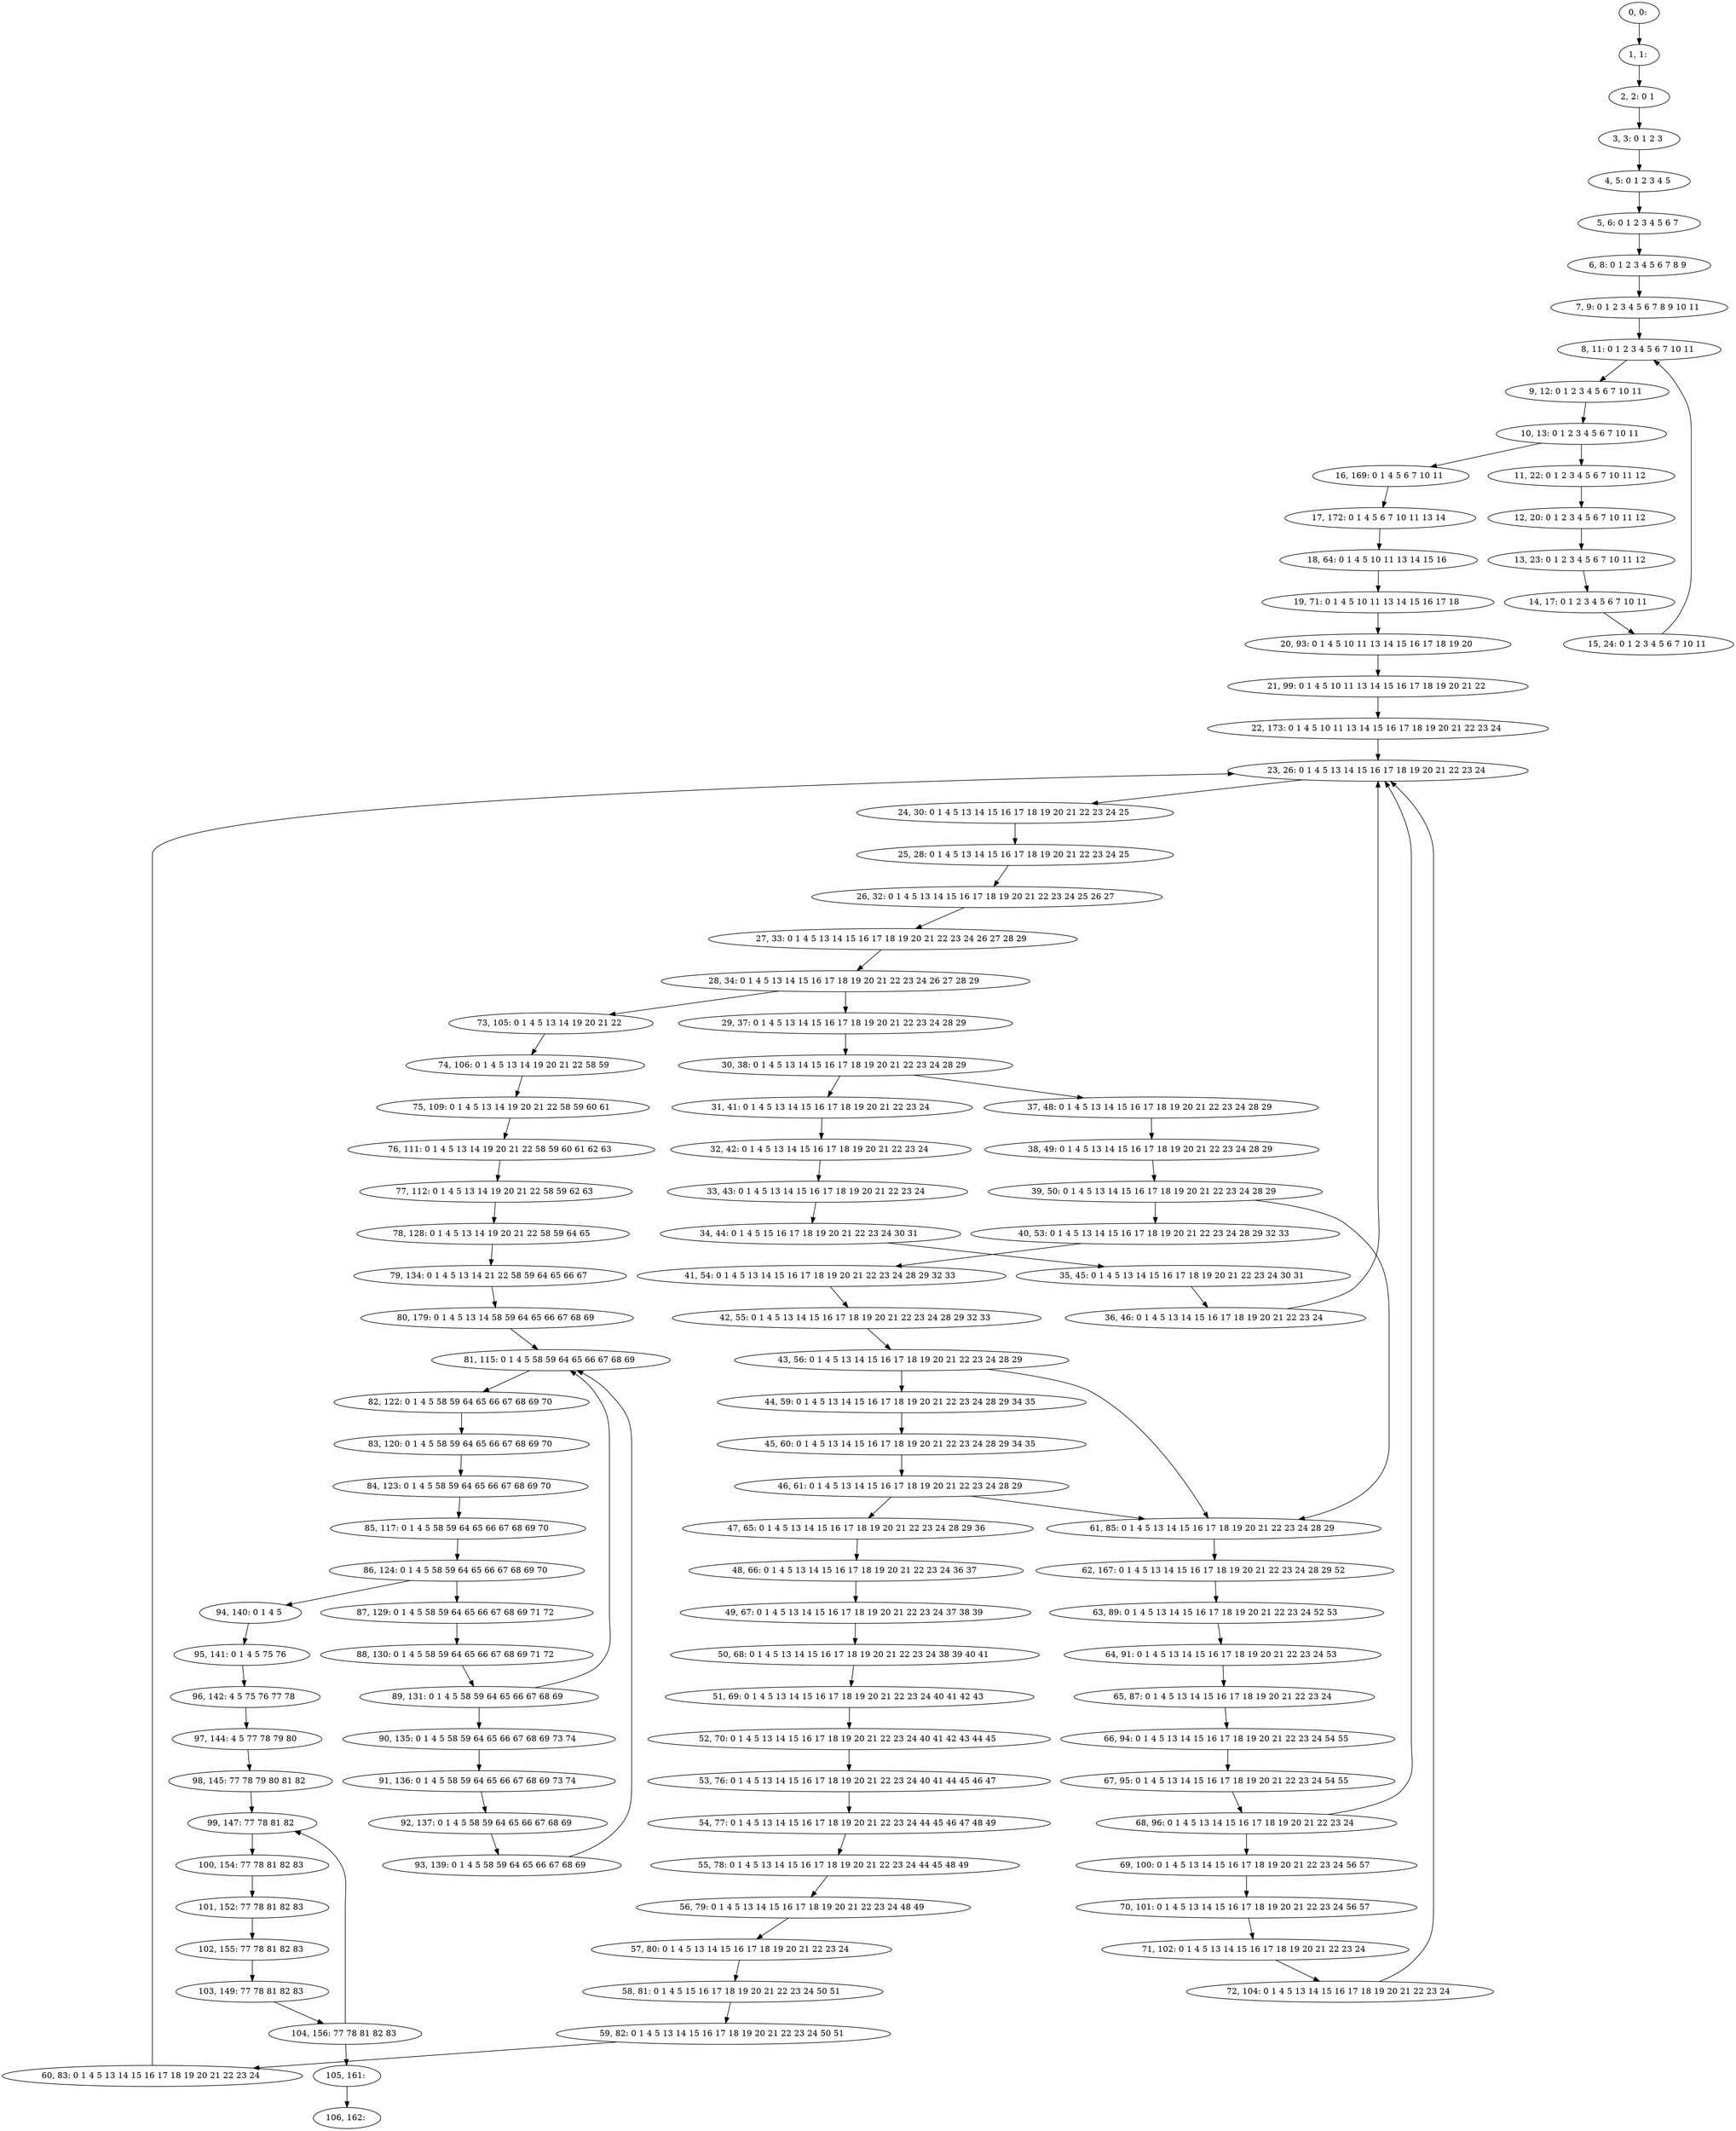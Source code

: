 digraph G {
0[label="0, 0: "];
1[label="1, 1: "];
2[label="2, 2: 0 1 "];
3[label="3, 3: 0 1 2 3 "];
4[label="4, 5: 0 1 2 3 4 5 "];
5[label="5, 6: 0 1 2 3 4 5 6 7 "];
6[label="6, 8: 0 1 2 3 4 5 6 7 8 9 "];
7[label="7, 9: 0 1 2 3 4 5 6 7 8 9 10 11 "];
8[label="8, 11: 0 1 2 3 4 5 6 7 10 11 "];
9[label="9, 12: 0 1 2 3 4 5 6 7 10 11 "];
10[label="10, 13: 0 1 2 3 4 5 6 7 10 11 "];
11[label="11, 22: 0 1 2 3 4 5 6 7 10 11 12 "];
12[label="12, 20: 0 1 2 3 4 5 6 7 10 11 12 "];
13[label="13, 23: 0 1 2 3 4 5 6 7 10 11 12 "];
14[label="14, 17: 0 1 2 3 4 5 6 7 10 11 "];
15[label="15, 24: 0 1 2 3 4 5 6 7 10 11 "];
16[label="16, 169: 0 1 4 5 6 7 10 11 "];
17[label="17, 172: 0 1 4 5 6 7 10 11 13 14 "];
18[label="18, 64: 0 1 4 5 10 11 13 14 15 16 "];
19[label="19, 71: 0 1 4 5 10 11 13 14 15 16 17 18 "];
20[label="20, 93: 0 1 4 5 10 11 13 14 15 16 17 18 19 20 "];
21[label="21, 99: 0 1 4 5 10 11 13 14 15 16 17 18 19 20 21 22 "];
22[label="22, 173: 0 1 4 5 10 11 13 14 15 16 17 18 19 20 21 22 23 24 "];
23[label="23, 26: 0 1 4 5 13 14 15 16 17 18 19 20 21 22 23 24 "];
24[label="24, 30: 0 1 4 5 13 14 15 16 17 18 19 20 21 22 23 24 25 "];
25[label="25, 28: 0 1 4 5 13 14 15 16 17 18 19 20 21 22 23 24 25 "];
26[label="26, 32: 0 1 4 5 13 14 15 16 17 18 19 20 21 22 23 24 25 26 27 "];
27[label="27, 33: 0 1 4 5 13 14 15 16 17 18 19 20 21 22 23 24 26 27 28 29 "];
28[label="28, 34: 0 1 4 5 13 14 15 16 17 18 19 20 21 22 23 24 26 27 28 29 "];
29[label="29, 37: 0 1 4 5 13 14 15 16 17 18 19 20 21 22 23 24 28 29 "];
30[label="30, 38: 0 1 4 5 13 14 15 16 17 18 19 20 21 22 23 24 28 29 "];
31[label="31, 41: 0 1 4 5 13 14 15 16 17 18 19 20 21 22 23 24 "];
32[label="32, 42: 0 1 4 5 13 14 15 16 17 18 19 20 21 22 23 24 "];
33[label="33, 43: 0 1 4 5 13 14 15 16 17 18 19 20 21 22 23 24 "];
34[label="34, 44: 0 1 4 5 15 16 17 18 19 20 21 22 23 24 30 31 "];
35[label="35, 45: 0 1 4 5 13 14 15 16 17 18 19 20 21 22 23 24 30 31 "];
36[label="36, 46: 0 1 4 5 13 14 15 16 17 18 19 20 21 22 23 24 "];
37[label="37, 48: 0 1 4 5 13 14 15 16 17 18 19 20 21 22 23 24 28 29 "];
38[label="38, 49: 0 1 4 5 13 14 15 16 17 18 19 20 21 22 23 24 28 29 "];
39[label="39, 50: 0 1 4 5 13 14 15 16 17 18 19 20 21 22 23 24 28 29 "];
40[label="40, 53: 0 1 4 5 13 14 15 16 17 18 19 20 21 22 23 24 28 29 32 33 "];
41[label="41, 54: 0 1 4 5 13 14 15 16 17 18 19 20 21 22 23 24 28 29 32 33 "];
42[label="42, 55: 0 1 4 5 13 14 15 16 17 18 19 20 21 22 23 24 28 29 32 33 "];
43[label="43, 56: 0 1 4 5 13 14 15 16 17 18 19 20 21 22 23 24 28 29 "];
44[label="44, 59: 0 1 4 5 13 14 15 16 17 18 19 20 21 22 23 24 28 29 34 35 "];
45[label="45, 60: 0 1 4 5 13 14 15 16 17 18 19 20 21 22 23 24 28 29 34 35 "];
46[label="46, 61: 0 1 4 5 13 14 15 16 17 18 19 20 21 22 23 24 28 29 "];
47[label="47, 65: 0 1 4 5 13 14 15 16 17 18 19 20 21 22 23 24 28 29 36 "];
48[label="48, 66: 0 1 4 5 13 14 15 16 17 18 19 20 21 22 23 24 36 37 "];
49[label="49, 67: 0 1 4 5 13 14 15 16 17 18 19 20 21 22 23 24 37 38 39 "];
50[label="50, 68: 0 1 4 5 13 14 15 16 17 18 19 20 21 22 23 24 38 39 40 41 "];
51[label="51, 69: 0 1 4 5 13 14 15 16 17 18 19 20 21 22 23 24 40 41 42 43 "];
52[label="52, 70: 0 1 4 5 13 14 15 16 17 18 19 20 21 22 23 24 40 41 42 43 44 45 "];
53[label="53, 76: 0 1 4 5 13 14 15 16 17 18 19 20 21 22 23 24 40 41 44 45 46 47 "];
54[label="54, 77: 0 1 4 5 13 14 15 16 17 18 19 20 21 22 23 24 44 45 46 47 48 49 "];
55[label="55, 78: 0 1 4 5 13 14 15 16 17 18 19 20 21 22 23 24 44 45 48 49 "];
56[label="56, 79: 0 1 4 5 13 14 15 16 17 18 19 20 21 22 23 24 48 49 "];
57[label="57, 80: 0 1 4 5 13 14 15 16 17 18 19 20 21 22 23 24 "];
58[label="58, 81: 0 1 4 5 15 16 17 18 19 20 21 22 23 24 50 51 "];
59[label="59, 82: 0 1 4 5 13 14 15 16 17 18 19 20 21 22 23 24 50 51 "];
60[label="60, 83: 0 1 4 5 13 14 15 16 17 18 19 20 21 22 23 24 "];
61[label="61, 85: 0 1 4 5 13 14 15 16 17 18 19 20 21 22 23 24 28 29 "];
62[label="62, 167: 0 1 4 5 13 14 15 16 17 18 19 20 21 22 23 24 28 29 52 "];
63[label="63, 89: 0 1 4 5 13 14 15 16 17 18 19 20 21 22 23 24 52 53 "];
64[label="64, 91: 0 1 4 5 13 14 15 16 17 18 19 20 21 22 23 24 53 "];
65[label="65, 87: 0 1 4 5 13 14 15 16 17 18 19 20 21 22 23 24 "];
66[label="66, 94: 0 1 4 5 13 14 15 16 17 18 19 20 21 22 23 24 54 55 "];
67[label="67, 95: 0 1 4 5 13 14 15 16 17 18 19 20 21 22 23 24 54 55 "];
68[label="68, 96: 0 1 4 5 13 14 15 16 17 18 19 20 21 22 23 24 "];
69[label="69, 100: 0 1 4 5 13 14 15 16 17 18 19 20 21 22 23 24 56 57 "];
70[label="70, 101: 0 1 4 5 13 14 15 16 17 18 19 20 21 22 23 24 56 57 "];
71[label="71, 102: 0 1 4 5 13 14 15 16 17 18 19 20 21 22 23 24 "];
72[label="72, 104: 0 1 4 5 13 14 15 16 17 18 19 20 21 22 23 24 "];
73[label="73, 105: 0 1 4 5 13 14 19 20 21 22 "];
74[label="74, 106: 0 1 4 5 13 14 19 20 21 22 58 59 "];
75[label="75, 109: 0 1 4 5 13 14 19 20 21 22 58 59 60 61 "];
76[label="76, 111: 0 1 4 5 13 14 19 20 21 22 58 59 60 61 62 63 "];
77[label="77, 112: 0 1 4 5 13 14 19 20 21 22 58 59 62 63 "];
78[label="78, 128: 0 1 4 5 13 14 19 20 21 22 58 59 64 65 "];
79[label="79, 134: 0 1 4 5 13 14 21 22 58 59 64 65 66 67 "];
80[label="80, 179: 0 1 4 5 13 14 58 59 64 65 66 67 68 69 "];
81[label="81, 115: 0 1 4 5 58 59 64 65 66 67 68 69 "];
82[label="82, 122: 0 1 4 5 58 59 64 65 66 67 68 69 70 "];
83[label="83, 120: 0 1 4 5 58 59 64 65 66 67 68 69 70 "];
84[label="84, 123: 0 1 4 5 58 59 64 65 66 67 68 69 70 "];
85[label="85, 117: 0 1 4 5 58 59 64 65 66 67 68 69 70 "];
86[label="86, 124: 0 1 4 5 58 59 64 65 66 67 68 69 70 "];
87[label="87, 129: 0 1 4 5 58 59 64 65 66 67 68 69 71 72 "];
88[label="88, 130: 0 1 4 5 58 59 64 65 66 67 68 69 71 72 "];
89[label="89, 131: 0 1 4 5 58 59 64 65 66 67 68 69 "];
90[label="90, 135: 0 1 4 5 58 59 64 65 66 67 68 69 73 74 "];
91[label="91, 136: 0 1 4 5 58 59 64 65 66 67 68 69 73 74 "];
92[label="92, 137: 0 1 4 5 58 59 64 65 66 67 68 69 "];
93[label="93, 139: 0 1 4 5 58 59 64 65 66 67 68 69 "];
94[label="94, 140: 0 1 4 5 "];
95[label="95, 141: 0 1 4 5 75 76 "];
96[label="96, 142: 4 5 75 76 77 78 "];
97[label="97, 144: 4 5 77 78 79 80 "];
98[label="98, 145: 77 78 79 80 81 82 "];
99[label="99, 147: 77 78 81 82 "];
100[label="100, 154: 77 78 81 82 83 "];
101[label="101, 152: 77 78 81 82 83 "];
102[label="102, 155: 77 78 81 82 83 "];
103[label="103, 149: 77 78 81 82 83 "];
104[label="104, 156: 77 78 81 82 83 "];
105[label="105, 161: "];
106[label="106, 162: "];
0->1 ;
1->2 ;
2->3 ;
3->4 ;
4->5 ;
5->6 ;
6->7 ;
7->8 ;
8->9 ;
9->10 ;
10->11 ;
10->16 ;
11->12 ;
12->13 ;
13->14 ;
14->15 ;
15->8 ;
16->17 ;
17->18 ;
18->19 ;
19->20 ;
20->21 ;
21->22 ;
22->23 ;
23->24 ;
24->25 ;
25->26 ;
26->27 ;
27->28 ;
28->29 ;
28->73 ;
29->30 ;
30->31 ;
30->37 ;
31->32 ;
32->33 ;
33->34 ;
34->35 ;
35->36 ;
36->23 ;
37->38 ;
38->39 ;
39->40 ;
39->61 ;
40->41 ;
41->42 ;
42->43 ;
43->44 ;
43->61 ;
44->45 ;
45->46 ;
46->47 ;
46->61 ;
47->48 ;
48->49 ;
49->50 ;
50->51 ;
51->52 ;
52->53 ;
53->54 ;
54->55 ;
55->56 ;
56->57 ;
57->58 ;
58->59 ;
59->60 ;
60->23 ;
61->62 ;
62->63 ;
63->64 ;
64->65 ;
65->66 ;
66->67 ;
67->68 ;
68->69 ;
68->23 ;
69->70 ;
70->71 ;
71->72 ;
72->23 ;
73->74 ;
74->75 ;
75->76 ;
76->77 ;
77->78 ;
78->79 ;
79->80 ;
80->81 ;
81->82 ;
82->83 ;
83->84 ;
84->85 ;
85->86 ;
86->87 ;
86->94 ;
87->88 ;
88->89 ;
89->90 ;
89->81 ;
90->91 ;
91->92 ;
92->93 ;
93->81 ;
94->95 ;
95->96 ;
96->97 ;
97->98 ;
98->99 ;
99->100 ;
100->101 ;
101->102 ;
102->103 ;
103->104 ;
104->105 ;
104->99 ;
105->106 ;
}

